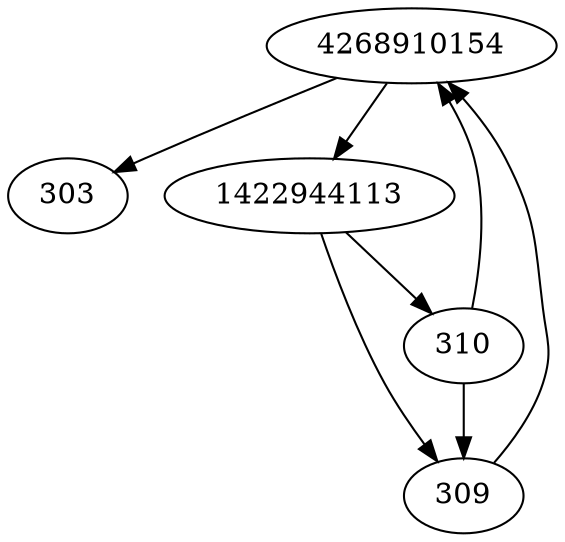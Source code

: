 strict digraph  {
4268910154;
303;
1422944113;
309;
310;
4268910154 -> 1422944113;
4268910154 -> 303;
1422944113 -> 309;
1422944113 -> 310;
309 -> 4268910154;
310 -> 309;
310 -> 4268910154;
}
